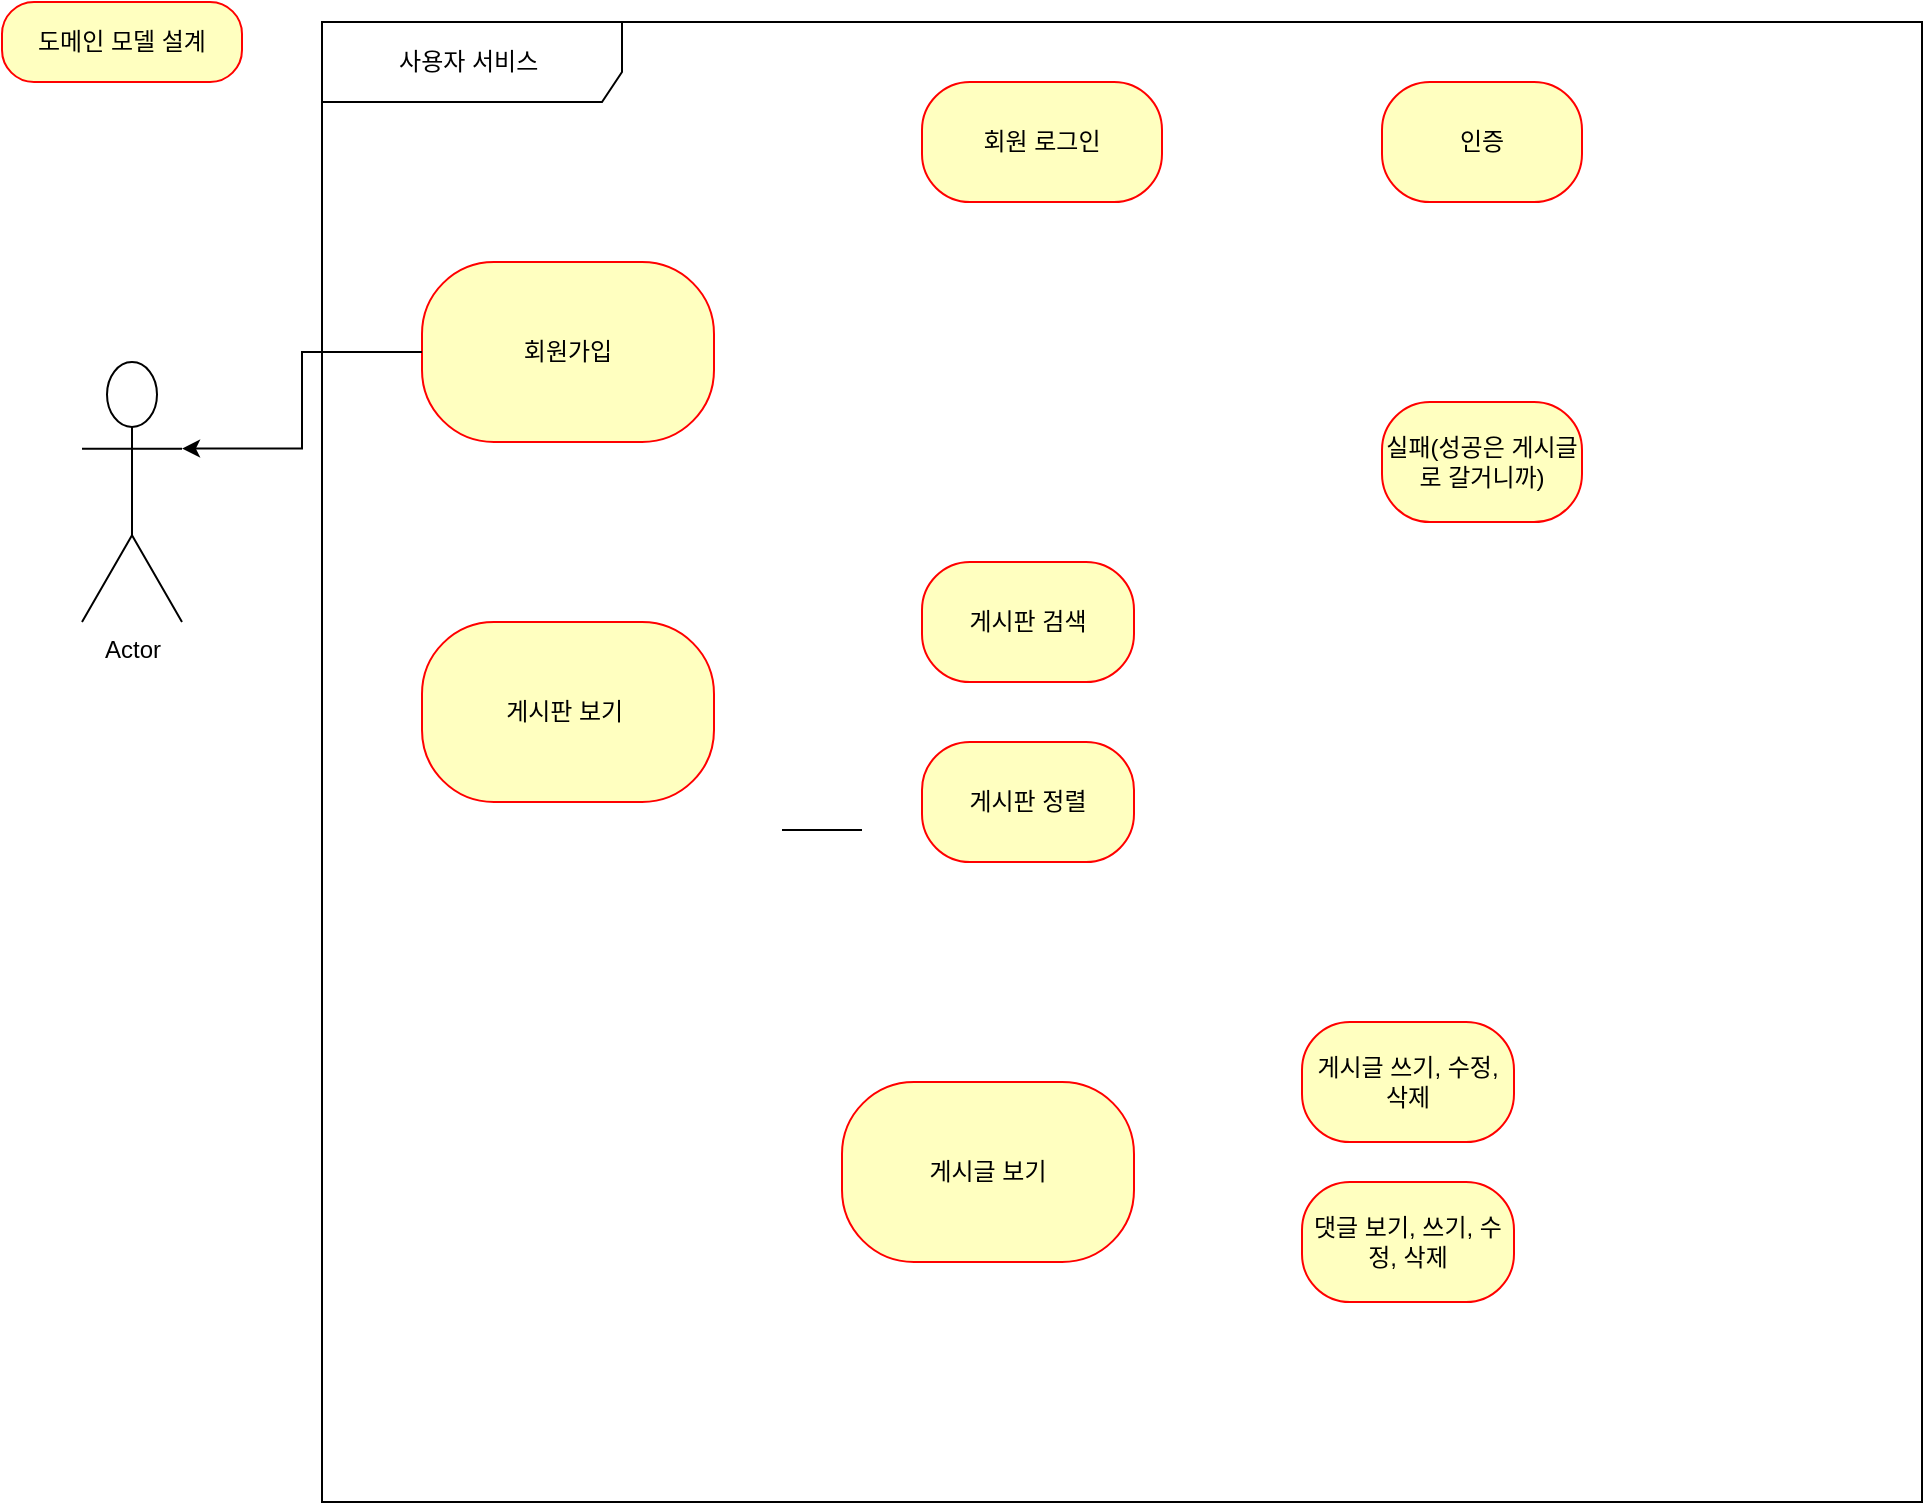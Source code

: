 <mxfile version="24.7.7">
  <diagram name="페이지-1" id="uz5vuQPPnlQrV16xNCRV">
    <mxGraphModel dx="1290" dy="557" grid="1" gridSize="10" guides="1" tooltips="1" connect="1" arrows="1" fold="1" page="1" pageScale="1" pageWidth="827" pageHeight="1169" math="0" shadow="0">
      <root>
        <mxCell id="0" />
        <mxCell id="1" parent="0" />
        <mxCell id="HPWZBsEwNN7Sj5jMN8kD-1" value="Actor" style="shape=umlActor;verticalLabelPosition=bottom;verticalAlign=top;html=1;" vertex="1" parent="1">
          <mxGeometry x="40" y="210" width="50" height="130" as="geometry" />
        </mxCell>
        <mxCell id="HPWZBsEwNN7Sj5jMN8kD-2" value="사용자 서비스&amp;nbsp;" style="shape=umlFrame;whiteSpace=wrap;html=1;pointerEvents=0;width=150;height=40;" vertex="1" parent="1">
          <mxGeometry x="160" y="40" width="800" height="740" as="geometry" />
        </mxCell>
        <mxCell id="HPWZBsEwNN7Sj5jMN8kD-3" value="회원가입" style="rounded=1;whiteSpace=wrap;html=1;arcSize=40;fontColor=#000000;fillColor=#ffffc0;strokeColor=#ff0000;" vertex="1" parent="1">
          <mxGeometry x="210" y="160" width="146" height="90" as="geometry" />
        </mxCell>
        <mxCell id="HPWZBsEwNN7Sj5jMN8kD-6" value="도메인 모델 설계" style="rounded=1;whiteSpace=wrap;html=1;arcSize=40;fontColor=#000000;fillColor=#ffffc0;strokeColor=#ff0000;" vertex="1" parent="1">
          <mxGeometry y="30" width="120" height="40" as="geometry" />
        </mxCell>
        <mxCell id="HPWZBsEwNN7Sj5jMN8kD-8" value="게시판 보기&amp;nbsp;&lt;span style=&quot;color: rgba(0, 0, 0, 0); font-family: monospace; font-size: 0px; text-align: start; text-wrap: nowrap;&quot;&gt;%3CmxGraphModel%3E%3Croot%3E%3CmxCell%20id%3D%220%22%2F%3E%3CmxCell%20id%3D%221%22%20parent%3D%220%22%2F%3E%3CmxCell%20id%3D%222%22%20value%3D%22%ED%9A%8C%EC%9B%90%EA%B0%80%EC%9E%85%22%20style%3D%22rounded%3D1%3BwhiteSpace%3Dwrap%3Bhtml%3D1%3BarcSize%3D40%3BfontColor%3D%23000000%3BfillColor%3D%23ffffc0%3BstrokeColor%3D%23ff0000%3B%22%20vertex%3D%221%22%20parent%3D%221%22%3E%3CmxGeometry%20x%3D%22210%22%20y%3D%22160%22%20width%3D%22146%22%20height%3D%2290%22%20as%3D%22geometry%22%2F%3E%3C%2FmxCell%3E%3C%2Froot%3E%3C%2FmxGraphModel%3E&lt;/span&gt;" style="rounded=1;whiteSpace=wrap;html=1;arcSize=40;fontColor=#000000;fillColor=#ffffc0;strokeColor=#ff0000;" vertex="1" parent="1">
          <mxGeometry x="210" y="340" width="146" height="90" as="geometry" />
        </mxCell>
        <mxCell id="HPWZBsEwNN7Sj5jMN8kD-9" value="게시글 보기" style="rounded=1;whiteSpace=wrap;html=1;arcSize=40;fontColor=#000000;fillColor=#ffffc0;strokeColor=#ff0000;" vertex="1" parent="1">
          <mxGeometry x="420" y="570" width="146" height="90" as="geometry" />
        </mxCell>
        <mxCell id="HPWZBsEwNN7Sj5jMN8kD-10" value="회원 로그인" style="rounded=1;whiteSpace=wrap;html=1;arcSize=40;fontColor=#000000;fillColor=#ffffc0;strokeColor=#ff0000;" vertex="1" parent="1">
          <mxGeometry x="460" y="70" width="120" height="60" as="geometry" />
        </mxCell>
        <mxCell id="HPWZBsEwNN7Sj5jMN8kD-11" value="인증" style="rounded=1;whiteSpace=wrap;html=1;arcSize=40;fontColor=#000000;fillColor=#ffffc0;strokeColor=#ff0000;" vertex="1" parent="1">
          <mxGeometry x="690" y="70" width="100" height="60" as="geometry" />
        </mxCell>
        <mxCell id="HPWZBsEwNN7Sj5jMN8kD-12" value="실패(성공은 게시글로 갈거니까)" style="rounded=1;whiteSpace=wrap;html=1;arcSize=40;fontColor=#000000;fillColor=#ffffc0;strokeColor=#ff0000;" vertex="1" parent="1">
          <mxGeometry x="690" y="230" width="100" height="60" as="geometry" />
        </mxCell>
        <mxCell id="HPWZBsEwNN7Sj5jMN8kD-13" value="게시판 검색" style="rounded=1;whiteSpace=wrap;html=1;arcSize=40;fontColor=#000000;fillColor=#ffffc0;strokeColor=#ff0000;" vertex="1" parent="1">
          <mxGeometry x="460" y="310" width="106" height="60" as="geometry" />
        </mxCell>
        <mxCell id="HPWZBsEwNN7Sj5jMN8kD-14" value="게시판 정렬" style="rounded=1;whiteSpace=wrap;html=1;arcSize=40;fontColor=#000000;fillColor=#ffffc0;strokeColor=#ff0000;" vertex="1" parent="1">
          <mxGeometry x="460" y="400" width="106" height="60" as="geometry" />
        </mxCell>
        <mxCell id="HPWZBsEwNN7Sj5jMN8kD-15" value="게시글 쓰기, 수정, 삭제" style="rounded=1;whiteSpace=wrap;html=1;arcSize=40;fontColor=#000000;fillColor=#ffffc0;strokeColor=#ff0000;" vertex="1" parent="1">
          <mxGeometry x="650" y="540" width="106" height="60" as="geometry" />
        </mxCell>
        <mxCell id="HPWZBsEwNN7Sj5jMN8kD-16" value="댓글 보기, 쓰기, 수정, 삭제" style="rounded=1;whiteSpace=wrap;html=1;arcSize=40;fontColor=#000000;fillColor=#ffffc0;strokeColor=#ff0000;" vertex="1" parent="1">
          <mxGeometry x="650" y="620" width="106" height="60" as="geometry" />
        </mxCell>
        <mxCell id="HPWZBsEwNN7Sj5jMN8kD-17" value="" style="line;strokeWidth=1;fillColor=none;align=left;verticalAlign=middle;spacingTop=-1;spacingLeft=3;spacingRight=3;rotatable=0;labelPosition=right;points=[];portConstraint=eastwest;strokeColor=inherit;" vertex="1" parent="1">
          <mxGeometry x="390" y="440" width="40" height="8" as="geometry" />
        </mxCell>
        <mxCell id="HPWZBsEwNN7Sj5jMN8kD-18" style="edgeStyle=orthogonalEdgeStyle;rounded=0;orthogonalLoop=1;jettySize=auto;html=1;entryX=1;entryY=0.333;entryDx=0;entryDy=0;entryPerimeter=0;" edge="1" parent="1" source="HPWZBsEwNN7Sj5jMN8kD-3" target="HPWZBsEwNN7Sj5jMN8kD-1">
          <mxGeometry relative="1" as="geometry" />
        </mxCell>
      </root>
    </mxGraphModel>
  </diagram>
</mxfile>
